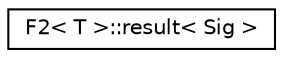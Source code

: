 digraph "Graphical Class Hierarchy"
{
 // LATEX_PDF_SIZE
  edge [fontname="Helvetica",fontsize="10",labelfontname="Helvetica",labelfontsize="10"];
  node [fontname="Helvetica",fontsize="10",shape=record];
  rankdir="LR";
  Node0 [label="F2\< T \>::result\< Sig \>",height=0.2,width=0.4,color="black", fillcolor="white", style="filled",URL="$structF2_1_1result.html",tooltip=" "];
}
